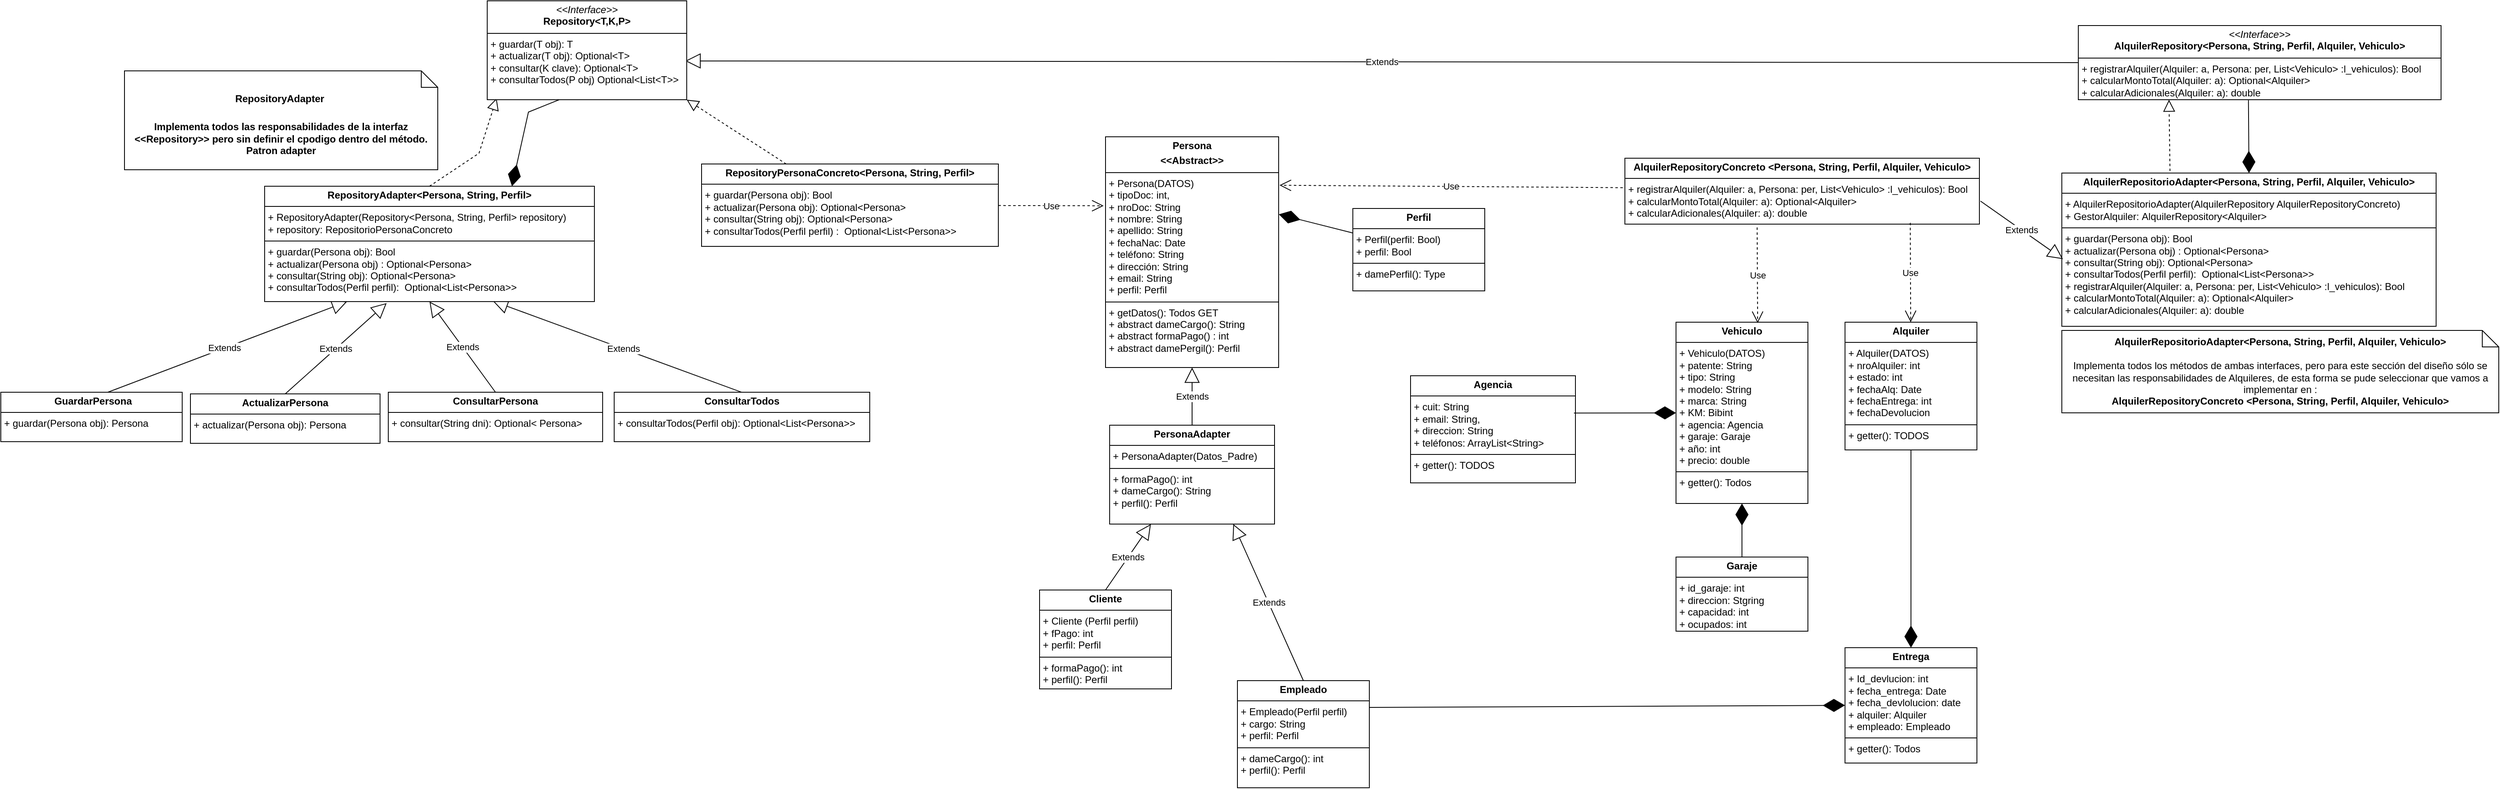 <mxfile version="26.2.2">
  <diagram name="Página-1" id="_UNO_J4xBtmk6uw7NelN">
    <mxGraphModel dx="1871" dy="626" grid="1" gridSize="10" guides="1" tooltips="1" connect="1" arrows="1" fold="1" page="1" pageScale="1" pageWidth="827" pageHeight="1169" math="0" shadow="0">
      <root>
        <mxCell id="0" />
        <mxCell id="1" parent="0" />
        <mxCell id="or5rhtH8zwJeq0Akl9gE-2" value="Extends" style="endArrow=block;endSize=16;endFill=0;html=1;rounded=0;entryX=0.993;entryY=0.608;entryDx=0;entryDy=0;exitX=0;exitY=0.5;exitDx=0;exitDy=0;entryPerimeter=0;" parent="1" source="28au65Giw0Z7GbSObtOx-66" target="28au65Giw0Z7GbSObtOx-37" edge="1">
          <mxGeometry width="160" relative="1" as="geometry">
            <mxPoint x="2410" y="150" as="sourcePoint" />
            <mxPoint x="565" y="150" as="targetPoint" />
          </mxGeometry>
        </mxCell>
        <mxCell id="or5rhtH8zwJeq0Akl9gE-12" value="" style="endArrow=block;dashed=1;endFill=0;endSize=12;html=1;rounded=0;exitX=0.5;exitY=0;exitDx=0;exitDy=0;entryX=0.047;entryY=0.985;entryDx=0;entryDy=0;entryPerimeter=0;" parent="1" source="28au65Giw0Z7GbSObtOx-42" target="28au65Giw0Z7GbSObtOx-37" edge="1">
          <mxGeometry width="160" relative="1" as="geometry">
            <mxPoint x="416.673" y="289" as="sourcePoint" />
            <mxPoint x="430.0" y="210" as="targetPoint" />
            <Array as="points">
              <mxPoint x="500" y="270" />
            </Array>
          </mxGeometry>
        </mxCell>
        <mxCell id="or5rhtH8zwJeq0Akl9gE-22" value="Extends" style="endArrow=block;endSize=16;endFill=0;html=1;rounded=0;exitX=0.554;exitY=0.05;exitDx=0;exitDy=0;entryX=0.25;entryY=1;entryDx=0;entryDy=0;exitPerimeter=0;" parent="1" source="28au65Giw0Z7GbSObtOx-51" target="28au65Giw0Z7GbSObtOx-42" edge="1">
          <mxGeometry width="160" relative="1" as="geometry">
            <mxPoint x="100.0" y="700" as="sourcePoint" />
            <mxPoint x="355.56" y="563.392" as="targetPoint" />
          </mxGeometry>
        </mxCell>
        <mxCell id="or5rhtH8zwJeq0Akl9gE-27" value="Extends" style="endArrow=block;endSize=16;endFill=0;html=1;rounded=0;entryX=0.37;entryY=1.013;entryDx=0;entryDy=0;entryPerimeter=0;exitX=0.5;exitY=0;exitDx=0;exitDy=0;" parent="1" source="28au65Giw0Z7GbSObtOx-52" target="28au65Giw0Z7GbSObtOx-42" edge="1">
          <mxGeometry width="160" relative="1" as="geometry">
            <mxPoint x="332.475" y="690" as="sourcePoint" />
            <mxPoint x="391.56" y="561.808" as="targetPoint" />
          </mxGeometry>
        </mxCell>
        <mxCell id="or5rhtH8zwJeq0Akl9gE-29" value="Extends" style="endArrow=block;endSize=16;endFill=0;html=1;rounded=0;entryX=0.5;entryY=1;entryDx=0;entryDy=0;exitX=0.5;exitY=0;exitDx=0;exitDy=0;" parent="1" source="28au65Giw0Z7GbSObtOx-53" target="28au65Giw0Z7GbSObtOx-42" edge="1">
          <mxGeometry width="160" relative="1" as="geometry">
            <mxPoint x="552.0" y="690" as="sourcePoint" />
            <mxPoint x="405.96" y="559.408" as="targetPoint" />
          </mxGeometry>
        </mxCell>
        <mxCell id="or5rhtH8zwJeq0Akl9gE-32" value="Extends" style="endArrow=block;endSize=16;endFill=0;html=1;rounded=0;entryX=0.692;entryY=0.995;entryDx=0;entryDy=0;exitX=0.543;exitY=0.084;exitDx=0;exitDy=0;entryPerimeter=0;exitPerimeter=0;" parent="1" source="28au65Giw0Z7GbSObtOx-54" target="28au65Giw0Z7GbSObtOx-42" edge="1">
          <mxGeometry width="160" relative="1" as="geometry">
            <mxPoint x="885" y="700" as="sourcePoint" />
            <mxPoint x="483" y="563.392" as="targetPoint" />
          </mxGeometry>
        </mxCell>
        <mxCell id="or5rhtH8zwJeq0Akl9gE-62" value="Extends" style="endArrow=block;endSize=16;endFill=0;html=1;rounded=0;exitX=0.5;exitY=0;exitDx=0;exitDy=0;entryX=0.5;entryY=1;entryDx=0;entryDy=0;" parent="1" source="28au65Giw0Z7GbSObtOx-63" target="28au65Giw0Z7GbSObtOx-57" edge="1">
          <mxGeometry width="160" relative="1" as="geometry">
            <mxPoint x="1375" y="900" as="sourcePoint" />
            <mxPoint x="1375" y="777" as="targetPoint" />
          </mxGeometry>
        </mxCell>
        <mxCell id="or5rhtH8zwJeq0Akl9gE-63" value="&lt;p style=&quot;margin:0px;margin-top:4px;text-align:center;&quot;&gt;&lt;b&gt;Cliente&lt;/b&gt;&lt;/p&gt;&lt;hr size=&quot;1&quot; style=&quot;border-style:solid;&quot;&gt;&lt;p style=&quot;margin:0px;margin-left:4px;&quot;&gt;+ Cliente (Perfil perfil)&lt;/p&gt;&lt;p style=&quot;margin:0px;margin-left:4px;&quot;&gt;+&amp;nbsp;&lt;span style=&quot;background-color: transparent; color: light-dark(rgb(0, 0, 0), rgb(255, 255, 255));&quot;&gt;fPago: int&lt;/span&gt;&lt;/p&gt;&lt;p style=&quot;margin:0px;margin-left:4px;&quot;&gt;+ perfil: Perfil&lt;/p&gt;&lt;hr size=&quot;1&quot; style=&quot;border-style:solid;&quot;&gt;&lt;p style=&quot;margin:0px;margin-left:4px;&quot;&gt;+ formaPago(): int&lt;/p&gt;&lt;p style=&quot;margin:0px;margin-left:4px;&quot;&gt;&lt;span style=&quot;text-wrap-mode: nowrap;&quot;&gt;+ perfil(): Perfil&lt;/span&gt;&lt;/p&gt;" style="verticalAlign=top;align=left;overflow=fill;html=1;whiteSpace=wrap;" parent="1" vertex="1">
          <mxGeometry x="1180" y="800" width="160" height="120" as="geometry" />
        </mxCell>
        <mxCell id="or5rhtH8zwJeq0Akl9gE-64" value="Extends" style="endArrow=block;endSize=16;endFill=0;html=1;rounded=0;entryX=0.25;entryY=1;entryDx=0;entryDy=0;exitX=0.5;exitY=0;exitDx=0;exitDy=0;" parent="1" source="or5rhtH8zwJeq0Akl9gE-63" target="28au65Giw0Z7GbSObtOx-63" edge="1">
          <mxGeometry width="160" relative="1" as="geometry">
            <mxPoint x="1560" y="1060" as="sourcePoint" />
            <mxPoint x="1422.5" y="1080" as="targetPoint" />
          </mxGeometry>
        </mxCell>
        <mxCell id="or5rhtH8zwJeq0Akl9gE-65" value="&lt;p style=&quot;margin:0px;margin-top:4px;text-align:center;&quot;&gt;&lt;b&gt;Empleado&lt;/b&gt;&lt;/p&gt;&lt;hr size=&quot;1&quot; style=&quot;border-style:solid;&quot;&gt;&lt;p style=&quot;margin:0px;margin-left:4px;&quot;&gt;+ Empleado(Perfil perfil)&lt;/p&gt;&lt;p style=&quot;margin:0px;margin-left:4px;&quot;&gt;+ cargo: String&lt;/p&gt;&lt;p style=&quot;margin:0px;margin-left:4px;&quot;&gt;+ perfil: Perfil&lt;/p&gt;&lt;hr size=&quot;1&quot; style=&quot;border-style:solid;&quot;&gt;&lt;p style=&quot;margin:0px;margin-left:4px;&quot;&gt;+&amp;nbsp;&lt;span style=&quot;text-wrap-mode: nowrap;&quot;&gt;dameCargo&lt;/span&gt;(): int&lt;/p&gt;&lt;p style=&quot;margin:0px;margin-left:4px;&quot;&gt;&lt;span style=&quot;text-wrap-mode: nowrap;&quot;&gt;+ perfil(): Perfil&lt;/span&gt;&lt;/p&gt;" style="verticalAlign=top;align=left;overflow=fill;html=1;whiteSpace=wrap;" parent="1" vertex="1">
          <mxGeometry x="1420" y="910" width="160" height="130" as="geometry" />
        </mxCell>
        <mxCell id="or5rhtH8zwJeq0Akl9gE-66" value="Extends" style="endArrow=block;endSize=16;endFill=0;html=1;rounded=0;entryX=0.75;entryY=1;entryDx=0;entryDy=0;exitX=0.5;exitY=0;exitDx=0;exitDy=0;" parent="1" source="or5rhtH8zwJeq0Akl9gE-65" target="28au65Giw0Z7GbSObtOx-63" edge="1">
          <mxGeometry width="160" relative="1" as="geometry">
            <mxPoint x="1150" y="591" as="sourcePoint" />
            <mxPoint x="1341.066" y="1080" as="targetPoint" />
          </mxGeometry>
        </mxCell>
        <mxCell id="SV2IV4pwm3wSnCayUSO8-8" value="" style="endArrow=diamondThin;endFill=1;endSize=24;html=1;rounded=0;entryX=1.001;entryY=0.336;entryDx=0;entryDy=0;entryPerimeter=0;" parent="1" source="28au65Giw0Z7GbSObtOx-58" target="28au65Giw0Z7GbSObtOx-57" edge="1">
          <mxGeometry width="160" relative="1" as="geometry">
            <mxPoint x="1680" y="342" as="sourcePoint" />
            <mxPoint x="1490" y="342" as="targetPoint" />
          </mxGeometry>
        </mxCell>
        <mxCell id="SV2IV4pwm3wSnCayUSO8-15" value="" style="endArrow=diamondThin;endFill=1;endSize=24;html=1;rounded=0;entryX=0.999;entryY=0.162;entryDx=0;entryDy=0;entryPerimeter=0;exitX=0.388;exitY=0.978;exitDx=0;exitDy=0;exitPerimeter=0;" parent="1" source="28au65Giw0Z7GbSObtOx-37" edge="1">
          <mxGeometry width="160" relative="1" as="geometry">
            <mxPoint x="600" y="210" as="sourcePoint" />
            <mxPoint x="540.0" y="310.0" as="targetPoint" />
            <Array as="points">
              <mxPoint x="560" y="220" />
            </Array>
          </mxGeometry>
        </mxCell>
        <mxCell id="SV2IV4pwm3wSnCayUSO8-50" value="Use" style="endArrow=open;endSize=12;dashed=1;html=1;rounded=0;entryX=-0.011;entryY=0.299;entryDx=0;entryDy=0;entryPerimeter=0;" parent="1" source="28au65Giw0Z7GbSObtOx-55" target="28au65Giw0Z7GbSObtOx-57" edge="1">
          <mxGeometry width="160" relative="1" as="geometry">
            <mxPoint x="1110" y="334" as="sourcePoint" />
            <mxPoint x="1260" y="333.004" as="targetPoint" />
          </mxGeometry>
        </mxCell>
        <mxCell id="28au65Giw0Z7GbSObtOx-37" value="&lt;p style=&quot;margin:0px;margin-top:4px;text-align:center;&quot;&gt;&lt;i&gt;&amp;lt;&amp;lt;Interface&amp;gt;&amp;gt;&lt;/i&gt;&lt;br&gt;&lt;b&gt;Repository&amp;lt;T,K,P&amp;gt;&lt;/b&gt;&lt;/p&gt;&lt;hr size=&quot;1&quot; style=&quot;border-style:solid;&quot;&gt;&lt;p style=&quot;margin:0px;margin-left:4px;&quot;&gt;&lt;span style=&quot;background-color: transparent; color: light-dark(rgb(0, 0, 0), rgb(255, 255, 255));&quot;&gt;+ guardar(T obj): T&lt;/span&gt;&lt;/p&gt;&lt;p style=&quot;margin:0px;margin-left:4px;&quot;&gt;+ actualizar(T obj): Optional&amp;lt;T&amp;gt;&lt;/p&gt;&lt;p style=&quot;margin:0px;margin-left:4px;&quot;&gt;+ consultar(K clave): Optional&amp;lt;T&amp;gt;&lt;/p&gt;&lt;p style=&quot;margin:0px;margin-left:4px;&quot;&gt;+ consultarTodos(P obj) Optional&amp;lt;List&amp;lt;T&amp;gt;&amp;gt;&lt;/p&gt;" style="verticalAlign=top;align=left;overflow=fill;html=1;whiteSpace=wrap;" parent="1" vertex="1">
          <mxGeometry x="510" y="85" width="242" height="120" as="geometry" />
        </mxCell>
        <mxCell id="28au65Giw0Z7GbSObtOx-42" value="&lt;p style=&quot;margin:0px;margin-top:4px;text-align:center;&quot;&gt;&lt;b&gt;RepositoryAdapter&amp;lt;Persona, String, Perfil&amp;gt;&lt;/b&gt;&lt;/p&gt;&lt;hr size=&quot;1&quot; style=&quot;border-style:solid;&quot;&gt;&lt;p style=&quot;margin:0px;margin-left:4px;&quot;&gt;+ RepositoryAdapter(&lt;span style=&quot;text-align: center;&quot;&gt;Repository&amp;lt;Persona, String, Perfil&amp;gt; repository&lt;/span&gt;)&lt;/p&gt;&lt;p style=&quot;margin:0px;margin-left:4px;&quot;&gt;+ repository:&amp;nbsp;&lt;span style=&quot;background-color: transparent; color: light-dark(rgb(0, 0, 0), rgb(255, 255, 255));&quot;&gt;RepositorioPersonaConcreto&amp;nbsp;&lt;/span&gt;&lt;/p&gt;&lt;hr size=&quot;1&quot; style=&quot;border-style:solid;&quot;&gt;&lt;p style=&quot;margin:0px;margin-left:4px;&quot;&gt;+ guardar(Persona obj): Bool&lt;/p&gt;&lt;p style=&quot;margin:0px;margin-left:4px;&quot;&gt;+ actualizar(Persona obj) : Optional&amp;lt;Persona&amp;gt;&lt;span style=&quot;background-color: transparent; color: light-dark(rgb(0, 0, 0), rgb(255, 255, 255));&quot;&gt;&amp;nbsp;&lt;/span&gt;&lt;/p&gt;&lt;p style=&quot;margin:0px;margin-left:4px;&quot;&gt;+ consultar(String obj): Optional&amp;lt;Persona&amp;gt;&lt;/p&gt;&lt;p style=&quot;margin:0px;margin-left:4px;&quot;&gt;+ consultarTodos(Perfil perfil):&amp;nbsp; Optional&amp;lt;List&amp;lt;Persona&amp;gt;&amp;gt;&lt;/p&gt;&lt;div&gt;&lt;br&gt;&lt;/div&gt;&lt;div&gt;&lt;br&gt;&lt;/div&gt;" style="verticalAlign=top;align=left;overflow=fill;html=1;whiteSpace=wrap;" parent="1" vertex="1">
          <mxGeometry x="240" y="310" width="400" height="140" as="geometry" />
        </mxCell>
        <mxCell id="28au65Giw0Z7GbSObtOx-51" value="&lt;p style=&quot;margin:0px;margin-top:4px;text-align:center;&quot;&gt;&lt;/p&gt;&lt;p style=&quot;text-align: center; margin: 0px 0px 0px 4px;&quot;&gt;&lt;b&gt;GuardarPersona&lt;/b&gt;&lt;/p&gt;&lt;hr size=&quot;1&quot; style=&quot;border-style:solid;&quot;&gt;&lt;p style=&quot;margin:0px;margin-left:4px;&quot;&gt;+ guardar(Persona obj): Persona&lt;/p&gt;" style="verticalAlign=top;align=left;overflow=fill;html=1;whiteSpace=wrap;" parent="1" vertex="1">
          <mxGeometry x="-80" y="560" width="220" height="60" as="geometry" />
        </mxCell>
        <mxCell id="28au65Giw0Z7GbSObtOx-52" value="&lt;p style=&quot;margin:0px;margin-top:4px;text-align:center;&quot;&gt;&lt;b&gt;ActualizarPersona&lt;/b&gt;&lt;/p&gt;&lt;hr size=&quot;1&quot; style=&quot;border-style:solid;&quot;&gt;&lt;p style=&quot;margin:0px;margin-left:4px;&quot;&gt;+ actualizar(Persona obj): Persona&lt;/p&gt;" style="verticalAlign=top;align=left;overflow=fill;html=1;whiteSpace=wrap;" parent="1" vertex="1">
          <mxGeometry x="150" y="562" width="230" height="60" as="geometry" />
        </mxCell>
        <mxCell id="28au65Giw0Z7GbSObtOx-53" value="&lt;p style=&quot;margin:0px;margin-top:4px;text-align:center;&quot;&gt;&lt;b&gt;ConsultarPersona&lt;/b&gt;&lt;/p&gt;&lt;hr size=&quot;1&quot; style=&quot;border-style:solid;&quot;&gt;&lt;p style=&quot;margin:0px;margin-left:4px;&quot;&gt;+ consultar(String dni): Optional&amp;lt; Persona&amp;gt;&lt;/p&gt;" style="verticalAlign=top;align=left;overflow=fill;html=1;whiteSpace=wrap;" parent="1" vertex="1">
          <mxGeometry x="390" y="560" width="260" height="60" as="geometry" />
        </mxCell>
        <mxCell id="28au65Giw0Z7GbSObtOx-54" value="&lt;p style=&quot;margin:0px;margin-top:4px;text-align:center;&quot;&gt;&lt;b&gt;ConsultarTodos&lt;/b&gt;&lt;/p&gt;&lt;hr size=&quot;1&quot; style=&quot;border-style:solid;&quot;&gt;&lt;p style=&quot;margin:0px;margin-left:4px;&quot;&gt;+ consultarTodos(Perfil obj): Optional&amp;lt;List&amp;lt;Persona&amp;gt;&amp;gt;&lt;/p&gt;" style="verticalAlign=top;align=left;overflow=fill;html=1;whiteSpace=wrap;" parent="1" vertex="1">
          <mxGeometry x="664" y="560" width="310" height="60" as="geometry" />
        </mxCell>
        <mxCell id="28au65Giw0Z7GbSObtOx-55" value="&lt;p style=&quot;margin:0px;margin-top:4px;text-align:center;&quot;&gt;&lt;b&gt;RepositoryPersonaConcreto&amp;lt;Persona, String, Perfil&amp;gt;&lt;/b&gt;&lt;/p&gt;&lt;hr size=&quot;1&quot; style=&quot;border-style:solid;&quot;&gt;&lt;p style=&quot;margin:0px;margin-left:4px;&quot;&gt;+ guardar(Persona obj): Bool&lt;/p&gt;&lt;p style=&quot;margin:0px;margin-left:4px;&quot;&gt;+ actualizar(Persona obj): Optional&amp;lt;Persona&amp;gt;&lt;/p&gt;&lt;p style=&quot;margin:0px;margin-left:4px;&quot;&gt;+ consultar(String obj): Optional&amp;lt;Persona&amp;gt;&lt;/p&gt;&lt;p style=&quot;margin:0px;margin-left:4px;&quot;&gt;+ consultarTodos(Perfil perfil) :&amp;nbsp; Optional&amp;lt;List&amp;lt;Persona&amp;gt;&amp;gt;&lt;/p&gt;" style="verticalAlign=top;align=left;overflow=fill;html=1;whiteSpace=wrap;" parent="1" vertex="1">
          <mxGeometry x="770" y="283" width="360" height="100" as="geometry" />
        </mxCell>
        <mxCell id="28au65Giw0Z7GbSObtOx-56" value="" style="endArrow=block;dashed=1;endFill=0;endSize=12;html=1;rounded=0;entryX=1;entryY=1;entryDx=0;entryDy=0;" parent="1" source="28au65Giw0Z7GbSObtOx-55" target="28au65Giw0Z7GbSObtOx-37" edge="1">
          <mxGeometry width="160" relative="1" as="geometry">
            <mxPoint x="770" y="400" as="sourcePoint" />
            <mxPoint x="930" y="400" as="targetPoint" />
          </mxGeometry>
        </mxCell>
        <mxCell id="28au65Giw0Z7GbSObtOx-57" value="&lt;p style=&quot;margin:0px;margin-top:4px;text-align:center;&quot;&gt;&lt;b&gt;Persona&lt;/b&gt;&lt;/p&gt;&lt;p style=&quot;margin:0px;margin-top:4px;text-align:center;&quot;&gt;&lt;b&gt;&amp;lt;&amp;lt;Abstract&amp;gt;&amp;gt;&lt;/b&gt;&lt;/p&gt;&lt;hr size=&quot;1&quot; style=&quot;border-style:solid;&quot;&gt;&lt;p style=&quot;margin:0px;margin-left:4px;&quot;&gt;+ Persona(DATOS)&lt;/p&gt;&lt;p style=&quot;margin:0px;margin-left:4px;&quot;&gt;+ tipoDoc: int,&lt;/p&gt;&lt;p style=&quot;margin:0px;margin-left:4px;&quot;&gt;+ nroDoc: String&lt;/p&gt;&lt;p style=&quot;margin:0px;margin-left:4px;&quot;&gt;+ nombre: String&lt;/p&gt;&lt;p style=&quot;margin:0px;margin-left:4px;&quot;&gt;+ apellido: String&lt;/p&gt;&lt;p style=&quot;margin:0px;margin-left:4px;&quot;&gt;+ fechaNac: Date&lt;/p&gt;&lt;p style=&quot;margin:0px;margin-left:4px;&quot;&gt;+ teléfono: String&lt;/p&gt;&lt;p style=&quot;margin:0px;margin-left:4px;&quot;&gt;+ dirección: String&lt;/p&gt;&lt;p style=&quot;margin:0px;margin-left:4px;&quot;&gt;+ email: String&lt;/p&gt;&lt;p style=&quot;margin:0px;margin-left:4px;&quot;&gt;+ perfil: Perfil&lt;/p&gt;&lt;hr size=&quot;1&quot; style=&quot;border-style:solid;&quot;&gt;&lt;p style=&quot;margin:0px;margin-left:4px;&quot;&gt;+ getDatos(): Todos GET&lt;/p&gt;&lt;p style=&quot;margin:0px;margin-left:4px;&quot;&gt;+ abstract dameCargo(): String&lt;/p&gt;&lt;p style=&quot;margin:0px;margin-left:4px;&quot;&gt;+ abstract formaPago() : int&lt;/p&gt;&lt;p style=&quot;margin:0px;margin-left:4px;&quot;&gt;+ abstract damePergil(): Perfil&lt;/p&gt;" style="verticalAlign=top;align=left;overflow=fill;html=1;whiteSpace=wrap;" parent="1" vertex="1">
          <mxGeometry x="1260" y="250" width="210" height="280" as="geometry" />
        </mxCell>
        <mxCell id="28au65Giw0Z7GbSObtOx-58" value="&lt;p style=&quot;margin:0px;margin-top:4px;text-align:center;&quot;&gt;&lt;b&gt;Perfil&lt;/b&gt;&lt;/p&gt;&lt;hr size=&quot;1&quot; style=&quot;border-style:solid;&quot;&gt;&lt;p style=&quot;margin:0px;margin-left:4px;&quot;&gt;+ Perfil(perfil: Bool)&lt;/p&gt;&lt;p style=&quot;margin:0px;margin-left:4px;&quot;&gt;+ perfil: Bool&lt;/p&gt;&lt;hr size=&quot;1&quot; style=&quot;border-style:solid;&quot;&gt;&lt;p style=&quot;margin:0px;margin-left:4px;&quot;&gt;+ damePerfil(): Type&lt;/p&gt;" style="verticalAlign=top;align=left;overflow=fill;html=1;whiteSpace=wrap;" parent="1" vertex="1">
          <mxGeometry x="1560" y="337" width="160" height="100" as="geometry" />
        </mxCell>
        <mxCell id="28au65Giw0Z7GbSObtOx-63" value="&lt;p style=&quot;margin:0px;margin-top:4px;text-align:center;&quot;&gt;&lt;b&gt;PersonaAdapter&lt;/b&gt;&lt;/p&gt;&lt;hr size=&quot;1&quot; style=&quot;border-style:solid;&quot;&gt;&lt;p style=&quot;margin:0px;margin-left:4px;&quot;&gt;+ PersonaAdapter(Datos_Padre)&lt;/p&gt;&lt;hr size=&quot;1&quot; style=&quot;border-style:solid;&quot;&gt;&lt;p style=&quot;margin: 0px 0px 0px 4px;&quot;&gt;&lt;span style=&quot;text-wrap-mode: nowrap; background-color: transparent; color: light-dark(rgb(0, 0, 0), rgb(255, 255, 255));&quot;&gt;+ formaPago(): int&lt;/span&gt;&lt;/p&gt;&lt;p style=&quot;margin: 0px 0px 0px 4px;&quot;&gt;&lt;span style=&quot;background-color: transparent; color: light-dark(rgb(0, 0, 0), rgb(255, 255, 255)); text-wrap-mode: nowrap;&quot;&gt;+ dameCargo(): String&lt;/span&gt;&lt;/p&gt;&lt;p style=&quot;margin: 0px 0px 0px 4px;&quot;&gt;&lt;span style=&quot;background-color: transparent; color: light-dark(rgb(0, 0, 0), rgb(255, 255, 255)); text-wrap-mode: nowrap;&quot;&gt;+&amp;nbsp;&lt;/span&gt;&lt;span style=&quot;background-color: transparent; color: light-dark(rgb(0, 0, 0), rgb(255, 255, 255)); text-wrap-mode: nowrap;&quot;&gt;perfil(): Perfil&lt;/span&gt;&lt;/p&gt;" style="verticalAlign=top;align=left;overflow=fill;html=1;whiteSpace=wrap;" parent="1" vertex="1">
          <mxGeometry x="1265" y="600" width="200" height="120" as="geometry" />
        </mxCell>
        <mxCell id="28au65Giw0Z7GbSObtOx-66" value="&lt;p style=&quot;margin:0px;margin-top:4px;text-align:center;&quot;&gt;&lt;i&gt;&amp;lt;&amp;lt;Interface&amp;gt;&amp;gt;&lt;/i&gt;&lt;br&gt;&lt;b&gt;AlquilerRepository&amp;lt;Persona, String, Perfil, Alquiler, Vehiculo&amp;gt;&lt;/b&gt;&lt;/p&gt;&lt;hr size=&quot;1&quot; style=&quot;border-style:solid;&quot;&gt;&lt;p style=&quot;margin:0px;margin-left:4px;&quot;&gt;&lt;span style=&quot;background-color: transparent; color: light-dark(rgb(0, 0, 0), rgb(255, 255, 255));&quot;&gt;+ registrarAlquiler(Alquiler: a, Persona: per, List&amp;lt;Vehiculo&amp;gt; :l_vehiculos): Bool&lt;/span&gt;&lt;/p&gt;&lt;p style=&quot;margin:0px;margin-left:4px;&quot;&gt;&lt;span style=&quot;background-color: transparent; color: light-dark(rgb(0, 0, 0), rgb(255, 255, 255));&quot;&gt;+ calcularMontoTotal(Alquiler: a): Optional&amp;lt;Alquiler&amp;gt;&lt;/span&gt;&lt;/p&gt;&lt;p style=&quot;margin:0px;margin-left:4px;&quot;&gt;+ calcularAdicionales(Alquiler: a): double&lt;/p&gt;" style="verticalAlign=top;align=left;overflow=fill;html=1;whiteSpace=wrap;" parent="1" vertex="1">
          <mxGeometry x="2440" y="115" width="440" height="90" as="geometry" />
        </mxCell>
        <mxCell id="XZ3fWPShoLplsRuNpCsQ-1" value="&lt;p style=&quot;margin:0px;margin-top:4px;text-align:center;&quot;&gt;&lt;b&gt;AlquilerRepositorioAdapter&lt;/b&gt;&lt;b style=&quot;background-color: transparent; color: light-dark(rgb(0, 0, 0), rgb(255, 255, 255));&quot;&gt;&amp;lt;Persona, String, Perfil, Alquiler, Vehiculo&amp;gt;&lt;/b&gt;&lt;/p&gt;&lt;hr size=&quot;1&quot; style=&quot;border-style:solid;&quot;&gt;&lt;p style=&quot;margin:0px;margin-left:4px;&quot;&gt;&lt;span style=&quot;text-align: center;&quot;&gt;+ AlquilerRepositorioAdapter(&lt;/span&gt;&lt;span style=&quot;text-align: center; background-color: transparent; color: light-dark(rgb(0, 0, 0), rgb(255, 255, 255));&quot;&gt;AlquilerRepository AlquilerRepositoryConcreto&lt;/span&gt;&lt;span style=&quot;background-color: transparent; color: light-dark(rgb(0, 0, 0), rgb(255, 255, 255)); text-align: center;&quot;&gt;)&lt;/span&gt;&lt;/p&gt;&lt;p style=&quot;margin:0px;margin-left:4px;&quot;&gt;+&amp;nbsp;&lt;span style=&quot;background-color: transparent; color: light-dark(rgb(0, 0, 0), rgb(255, 255, 255));&quot;&gt;GestorAlquiler:&amp;nbsp;&lt;/span&gt;&lt;span style=&quot;background-color: transparent; color: light-dark(rgb(0, 0, 0), rgb(255, 255, 255)); text-align: center;&quot;&gt;AlquilerRepository&amp;lt;Alquiler&amp;gt;&lt;/span&gt;&lt;/p&gt;&lt;hr size=&quot;1&quot; style=&quot;border-style:solid;&quot;&gt;&lt;p style=&quot;margin: 0px 0px 0px 4px;&quot;&gt;+ guardar(Persona obj): Bool&lt;/p&gt;&lt;p style=&quot;margin: 0px 0px 0px 4px;&quot;&gt;+ actualizar(Persona obj) : Optional&amp;lt;Persona&amp;gt;&lt;span style=&quot;background-color: transparent; color: light-dark(rgb(0, 0, 0), rgb(255, 255, 255));&quot;&gt;&amp;nbsp;&lt;/span&gt;&lt;/p&gt;&lt;p style=&quot;margin: 0px 0px 0px 4px;&quot;&gt;+ consultar(String obj): Optional&amp;lt;Persona&amp;gt;&lt;/p&gt;&lt;p style=&quot;margin: 0px 0px 0px 4px;&quot;&gt;+ consultarTodos(Perfil perfil):&amp;nbsp; Optional&amp;lt;List&amp;lt;Persona&amp;gt;&amp;gt;&lt;/p&gt;&lt;p style=&quot;margin: 0px 0px 0px 4px;&quot;&gt;&lt;span style=&quot;background-color: transparent; color: light-dark(rgb(0, 0, 0), rgb(255, 255, 255));&quot;&gt;+ registrarAlquiler(Alquiler: a, Persona: per, List&amp;lt;Vehiculo&amp;gt; :l_vehiculos): Bool&lt;/span&gt;&lt;/p&gt;&lt;p style=&quot;margin: 0px 0px 0px 4px;&quot;&gt;&lt;span style=&quot;background-color: transparent; color: light-dark(rgb(0, 0, 0), rgb(255, 255, 255));&quot;&gt;+ calcularMontoTotal(Alquiler: a): Optional&amp;lt;Alquiler&amp;gt;&lt;/span&gt;&lt;/p&gt;&lt;p style=&quot;margin: 0px 0px 0px 4px;&quot;&gt;+ calcularAdicionales(Alquiler: a): double&lt;/p&gt;" style="verticalAlign=top;align=left;overflow=fill;html=1;whiteSpace=wrap;" parent="1" vertex="1">
          <mxGeometry x="2420" y="294" width="454" height="186" as="geometry" />
        </mxCell>
        <mxCell id="XZ3fWPShoLplsRuNpCsQ-2" value="" style="endArrow=block;dashed=1;endFill=0;endSize=12;html=1;rounded=0;entryX=0.25;entryY=1;entryDx=0;entryDy=0;exitX=0.289;exitY=-0.013;exitDx=0;exitDy=0;exitPerimeter=0;" parent="1" source="XZ3fWPShoLplsRuNpCsQ-1" target="28au65Giw0Z7GbSObtOx-66" edge="1">
          <mxGeometry width="160" relative="1" as="geometry">
            <mxPoint x="2310" y="330" as="sourcePoint" />
            <mxPoint x="2470" y="330" as="targetPoint" />
          </mxGeometry>
        </mxCell>
        <mxCell id="XZ3fWPShoLplsRuNpCsQ-3" value="" style="endArrow=diamondThin;endFill=1;endSize=24;html=1;rounded=0;entryX=0.5;entryY=0;entryDx=0;entryDy=0;exitX=0.469;exitY=1.007;exitDx=0;exitDy=0;exitPerimeter=0;" parent="1" source="28au65Giw0Z7GbSObtOx-66" target="XZ3fWPShoLplsRuNpCsQ-1" edge="1">
          <mxGeometry width="160" relative="1" as="geometry">
            <mxPoint x="2340" y="350" as="sourcePoint" />
            <mxPoint x="2420" y="250" as="targetPoint" />
          </mxGeometry>
        </mxCell>
        <mxCell id="XZ3fWPShoLplsRuNpCsQ-4" value="&lt;p style=&quot;margin:0px;margin-top:4px;text-align:center;&quot;&gt;&lt;b&gt;AlquilerRepositoryConcreto&amp;nbsp;&lt;/b&gt;&lt;b style=&quot;background-color: transparent; color: light-dark(rgb(0, 0, 0), rgb(255, 255, 255));&quot;&gt;&amp;lt;Persona, String, Perfil, Alquiler, Vehiculo&amp;gt;&lt;/b&gt;&lt;/p&gt;&lt;hr size=&quot;1&quot; style=&quot;border-style:solid;&quot;&gt;&lt;p style=&quot;margin: 0px 0px 0px 4px;&quot;&gt;&lt;span style=&quot;background-color: transparent; color: light-dark(rgb(0, 0, 0), rgb(255, 255, 255));&quot;&gt;+ registrarAlquiler(Alquiler: a, Persona: per, List&amp;lt;Vehiculo&amp;gt; :l_vehiculos): Bool&lt;/span&gt;&lt;/p&gt;&lt;p style=&quot;margin: 0px 0px 0px 4px;&quot;&gt;&lt;span style=&quot;background-color: transparent; color: light-dark(rgb(0, 0, 0), rgb(255, 255, 255));&quot;&gt;+ calcularMontoTotal(Alquiler: a): Optional&amp;lt;Alquiler&amp;gt;&lt;/span&gt;&lt;/p&gt;&lt;p style=&quot;margin: 0px 0px 0px 4px;&quot;&gt;+ calcularAdicionales(Alquiler: a): double&lt;/p&gt;" style="verticalAlign=top;align=left;overflow=fill;html=1;whiteSpace=wrap;" parent="1" vertex="1">
          <mxGeometry x="1890" y="276" width="430" height="80" as="geometry" />
        </mxCell>
        <mxCell id="XZ3fWPShoLplsRuNpCsQ-6" value="Use" style="endArrow=open;endSize=12;dashed=1;html=1;rounded=0;entryX=1.005;entryY=0.21;entryDx=0;entryDy=0;entryPerimeter=0;exitX=-0.006;exitY=0.447;exitDx=0;exitDy=0;exitPerimeter=0;" parent="1" source="XZ3fWPShoLplsRuNpCsQ-4" target="28au65Giw0Z7GbSObtOx-57" edge="1">
          <mxGeometry width="160" relative="1" as="geometry">
            <mxPoint x="1820" y="280" as="sourcePoint" />
            <mxPoint x="1980" y="280" as="targetPoint" />
          </mxGeometry>
        </mxCell>
        <mxCell id="XZ3fWPShoLplsRuNpCsQ-7" value="&lt;p style=&quot;margin:0px;margin-top:4px;text-align:center;&quot;&gt;&lt;b&gt;Alquiler&lt;/b&gt;&lt;/p&gt;&lt;hr size=&quot;1&quot; style=&quot;border-style:solid;&quot;&gt;&lt;p style=&quot;margin:0px;margin-left:4px;&quot;&gt;+ Alquiler(DATOS)&lt;/p&gt;&lt;p style=&quot;margin:0px;margin-left:4px;&quot;&gt;+ nroAlquiler: int&lt;/p&gt;&lt;p style=&quot;margin:0px;margin-left:4px;&quot;&gt;+ estado: int&lt;/p&gt;&lt;p style=&quot;margin:0px;margin-left:4px;&quot;&gt;+ fechaAlq: Date&lt;/p&gt;&lt;p style=&quot;margin:0px;margin-left:4px;&quot;&gt;+ fechaEntrega: int&lt;/p&gt;&lt;p style=&quot;margin:0px;margin-left:4px;&quot;&gt;+ fechaDevolucion&lt;/p&gt;&lt;hr size=&quot;1&quot; style=&quot;border-style:solid;&quot;&gt;&lt;p style=&quot;margin:0px;margin-left:4px;&quot;&gt;+ getter(): TODOS&lt;/p&gt;" style="verticalAlign=top;align=left;overflow=fill;html=1;whiteSpace=wrap;" parent="1" vertex="1">
          <mxGeometry x="2157" y="475" width="160" height="155" as="geometry" />
        </mxCell>
        <mxCell id="XZ3fWPShoLplsRuNpCsQ-8" value="Extends" style="endArrow=block;endSize=16;endFill=0;html=1;rounded=0;entryX=0.003;entryY=0.561;entryDx=0;entryDy=0;entryPerimeter=0;exitX=1.003;exitY=0.65;exitDx=0;exitDy=0;exitPerimeter=0;" parent="1" source="XZ3fWPShoLplsRuNpCsQ-4" target="XZ3fWPShoLplsRuNpCsQ-1" edge="1">
          <mxGeometry width="160" relative="1" as="geometry">
            <mxPoint x="2320" y="490" as="sourcePoint" />
            <mxPoint x="2480" y="490" as="targetPoint" />
          </mxGeometry>
        </mxCell>
        <mxCell id="XZ3fWPShoLplsRuNpCsQ-9" value="Use" style="endArrow=open;endSize=12;dashed=1;html=1;rounded=0;exitX=0.805;exitY=0.98;exitDx=0;exitDy=0;exitPerimeter=0;" parent="1" source="XZ3fWPShoLplsRuNpCsQ-4" target="XZ3fWPShoLplsRuNpCsQ-7" edge="1">
          <mxGeometry width="160" relative="1" as="geometry">
            <mxPoint x="2330" y="490" as="sourcePoint" />
            <mxPoint x="2490" y="490" as="targetPoint" />
          </mxGeometry>
        </mxCell>
        <mxCell id="XZ3fWPShoLplsRuNpCsQ-11" value="&lt;h1 style=&quot;margin-top: 0px;&quot;&gt;&lt;b style=&quot;font-size: 12px;&quot;&gt;RepositoryAdapter&amp;nbsp;&lt;/b&gt;&lt;/h1&gt;&lt;div style=&quot;&quot;&gt;&lt;b style=&quot;&quot;&gt;Implementa todos las responsabilidades de la interfaz &amp;lt;&amp;lt;Repository&amp;gt;&amp;gt; pero sin definir el cpodigo dentro del método. Patron adapter&lt;/b&gt;&lt;/div&gt;" style="shape=note;size=20;whiteSpace=wrap;html=1;align=center;" parent="1" vertex="1">
          <mxGeometry x="70" y="170" width="380" height="120" as="geometry" />
        </mxCell>
        <mxCell id="XZ3fWPShoLplsRuNpCsQ-12" style="edgeStyle=orthogonalEdgeStyle;rounded=0;orthogonalLoop=1;jettySize=auto;html=1;exitX=0.5;exitY=1;exitDx=0;exitDy=0;exitPerimeter=0;" parent="1" source="XZ3fWPShoLplsRuNpCsQ-11" target="XZ3fWPShoLplsRuNpCsQ-11" edge="1">
          <mxGeometry relative="1" as="geometry" />
        </mxCell>
        <mxCell id="XZ3fWPShoLplsRuNpCsQ-13" value="&lt;p style=&quot;margin:0px;margin-top:4px;text-align:center;&quot;&gt;&lt;b&gt;Vehiculo&lt;/b&gt;&lt;/p&gt;&lt;hr size=&quot;1&quot; style=&quot;border-style:solid;&quot;&gt;&lt;p style=&quot;margin:0px;margin-left:4px;&quot;&gt;+ Vehiculo(DATOS)&lt;/p&gt;&lt;p style=&quot;margin:0px;margin-left:4px;&quot;&gt;+ patente: String&lt;/p&gt;&lt;p style=&quot;margin:0px;margin-left:4px;&quot;&gt;+ tipo: String&lt;/p&gt;&lt;p style=&quot;margin:0px;margin-left:4px;&quot;&gt;+ modelo: String&lt;/p&gt;&lt;p style=&quot;margin:0px;margin-left:4px;&quot;&gt;+ marca: String&lt;/p&gt;&lt;p style=&quot;margin:0px;margin-left:4px;&quot;&gt;+ KM: Bibint&lt;/p&gt;&lt;p style=&quot;margin:0px;margin-left:4px;&quot;&gt;+ agencia: Agencia&lt;/p&gt;&lt;p style=&quot;margin:0px;margin-left:4px;&quot;&gt;+ garaje: Garaje&lt;/p&gt;&lt;p style=&quot;margin:0px;margin-left:4px;&quot;&gt;+ año: int&lt;/p&gt;&lt;p style=&quot;margin:0px;margin-left:4px;&quot;&gt;+ precio: double&lt;/p&gt;&lt;hr size=&quot;1&quot; style=&quot;border-style:solid;&quot;&gt;&lt;p style=&quot;margin:0px;margin-left:4px;&quot;&gt;+ getter(): Todos&lt;/p&gt;" style="verticalAlign=top;align=left;overflow=fill;html=1;whiteSpace=wrap;" parent="1" vertex="1">
          <mxGeometry x="1952" y="475" width="160" height="220" as="geometry" />
        </mxCell>
        <mxCell id="XZ3fWPShoLplsRuNpCsQ-14" value="Use" style="endArrow=open;endSize=12;dashed=1;html=1;rounded=0;entryX=0.619;entryY=0.005;entryDx=0;entryDy=0;entryPerimeter=0;exitX=0.373;exitY=1.05;exitDx=0;exitDy=0;exitPerimeter=0;" parent="1" source="XZ3fWPShoLplsRuNpCsQ-4" target="XZ3fWPShoLplsRuNpCsQ-13" edge="1">
          <mxGeometry width="160" relative="1" as="geometry">
            <mxPoint x="1940" y="600" as="sourcePoint" />
            <mxPoint x="2100" y="600" as="targetPoint" />
          </mxGeometry>
        </mxCell>
        <mxCell id="XZ3fWPShoLplsRuNpCsQ-18" value="&lt;b&gt;AlquilerRepositorioAdapter&lt;/b&gt;&lt;b style=&quot;color: light-dark(rgb(0, 0, 0), rgb(255, 255, 255)); background-color: transparent;&quot;&gt;&amp;lt;Persona, String, Perfil, Alquiler, Vehiculo&amp;gt;&lt;/b&gt;&lt;div&gt;&lt;b style=&quot;color: light-dark(rgb(0, 0, 0), rgb(255, 255, 255)); background-color: transparent;&quot;&gt;&lt;br&gt;&lt;/b&gt;&lt;/div&gt;&lt;div&gt;&lt;span style=&quot;color: light-dark(rgb(0, 0, 0), rgb(255, 255, 255)); background-color: transparent;&quot;&gt;Implementa todos los métodos de ambas interfaces, pero para este sección del diseño sólo se necesitan las responsabilidades de Alquileres, de esta forma se pude seleccionar que vamos a implementar en :&lt;/span&gt;&lt;/div&gt;&lt;div&gt;&lt;b&gt;AlquilerRepositoryConcreto&amp;nbsp;&lt;/b&gt;&lt;b style=&quot;color: light-dark(rgb(0, 0, 0), rgb(255, 255, 255)); background-color: transparent;&quot;&gt;&amp;lt;Persona, String, Perfil, Alquiler, Vehiculo&amp;gt;&lt;/b&gt;&lt;span style=&quot;color: light-dark(rgb(0, 0, 0), rgb(255, 255, 255)); background-color: transparent;&quot;&gt;&lt;/span&gt;&lt;/div&gt;" style="shape=note;size=20;whiteSpace=wrap;html=1;" parent="1" vertex="1">
          <mxGeometry x="2420" y="485" width="530" height="100" as="geometry" />
        </mxCell>
        <mxCell id="fWMRYJLEt82xG_EBBMbc-1" value="&lt;p style=&quot;margin:0px;margin-top:4px;text-align:center;&quot;&gt;&lt;b&gt;Entrega&lt;/b&gt;&lt;/p&gt;&lt;hr size=&quot;1&quot; style=&quot;border-style:solid;&quot;&gt;&lt;p style=&quot;margin:0px;margin-left:4px;&quot;&gt;+ Id_devlucion: int&lt;/p&gt;&lt;p style=&quot;margin:0px;margin-left:4px;&quot;&gt;+ fecha_entrega: Date&lt;/p&gt;&lt;p style=&quot;margin:0px;margin-left:4px;&quot;&gt;+ fecha_devlolucion: date&lt;/p&gt;&lt;p style=&quot;margin:0px;margin-left:4px;&quot;&gt;+ alquiler: Alquiler&lt;/p&gt;&lt;p style=&quot;margin:0px;margin-left:4px;&quot;&gt;+ empleado: Empleado&lt;/p&gt;&lt;hr size=&quot;1&quot; style=&quot;border-style:solid;&quot;&gt;&lt;p style=&quot;margin:0px;margin-left:4px;&quot;&gt;+ getter(): Todos&lt;/p&gt;" style="verticalAlign=top;align=left;overflow=fill;html=1;whiteSpace=wrap;" vertex="1" parent="1">
          <mxGeometry x="2157" y="870" width="160" height="140" as="geometry" />
        </mxCell>
        <mxCell id="fWMRYJLEt82xG_EBBMbc-2" value="" style="endArrow=diamondThin;endFill=1;endSize=24;html=1;rounded=0;exitX=0.5;exitY=1;exitDx=0;exitDy=0;" edge="1" parent="1" source="XZ3fWPShoLplsRuNpCsQ-7" target="fWMRYJLEt82xG_EBBMbc-1">
          <mxGeometry width="160" relative="1" as="geometry">
            <mxPoint x="1830" y="630" as="sourcePoint" />
            <mxPoint x="1990" y="630" as="targetPoint" />
          </mxGeometry>
        </mxCell>
        <mxCell id="fWMRYJLEt82xG_EBBMbc-3" value="" style="endArrow=diamondThin;endFill=1;endSize=24;html=1;rounded=0;entryX=0;entryY=0.5;entryDx=0;entryDy=0;exitX=1;exitY=0.25;exitDx=0;exitDy=0;" edge="1" parent="1" source="or5rhtH8zwJeq0Akl9gE-65" target="fWMRYJLEt82xG_EBBMbc-1">
          <mxGeometry width="160" relative="1" as="geometry">
            <mxPoint x="1830" y="630" as="sourcePoint" />
            <mxPoint x="1990" y="630" as="targetPoint" />
          </mxGeometry>
        </mxCell>
        <mxCell id="fWMRYJLEt82xG_EBBMbc-4" value="&lt;p style=&quot;margin:0px;margin-top:4px;text-align:center;&quot;&gt;&lt;b&gt;Agencia&lt;/b&gt;&lt;/p&gt;&lt;hr size=&quot;1&quot; style=&quot;border-style:solid;&quot;&gt;&lt;p style=&quot;margin:0px;margin-left:4px;&quot;&gt;+ cuit: String&lt;/p&gt;&lt;p style=&quot;margin:0px;margin-left:4px;&quot;&gt;+ email: String,&lt;/p&gt;&lt;p style=&quot;margin:0px;margin-left:4px;&quot;&gt;+ direccion: String&lt;/p&gt;&lt;p style=&quot;margin:0px;margin-left:4px;&quot;&gt;+ teléfonos: ArrayList&amp;lt;String&amp;gt;&lt;/p&gt;&lt;hr size=&quot;1&quot; style=&quot;border-style:solid;&quot;&gt;&lt;p style=&quot;margin:0px;margin-left:4px;&quot;&gt;+ getter(): TODOS&lt;/p&gt;" style="verticalAlign=top;align=left;overflow=fill;html=1;whiteSpace=wrap;" vertex="1" parent="1">
          <mxGeometry x="1630" y="540" width="200" height="130" as="geometry" />
        </mxCell>
        <mxCell id="fWMRYJLEt82xG_EBBMbc-6" value="" style="endArrow=diamondThin;endFill=1;endSize=24;html=1;rounded=0;exitX=0.991;exitY=0.348;exitDx=0;exitDy=0;exitPerimeter=0;" edge="1" parent="1" source="fWMRYJLEt82xG_EBBMbc-4" target="XZ3fWPShoLplsRuNpCsQ-13">
          <mxGeometry width="160" relative="1" as="geometry">
            <mxPoint x="1730" y="590" as="sourcePoint" />
            <mxPoint x="1950" y="570" as="targetPoint" />
          </mxGeometry>
        </mxCell>
        <mxCell id="fWMRYJLEt82xG_EBBMbc-7" value="&lt;p style=&quot;margin:0px;margin-top:4px;text-align:center;&quot;&gt;&lt;b&gt;Garaje&lt;/b&gt;&lt;/p&gt;&lt;hr size=&quot;1&quot; style=&quot;border-style:solid;&quot;&gt;&lt;p style=&quot;margin:0px;margin-left:4px;&quot;&gt;+ id_garaje: int&amp;nbsp;&lt;/p&gt;&lt;p style=&quot;margin:0px;margin-left:4px;&quot;&gt;+ direccion: Stgring&lt;/p&gt;&lt;p style=&quot;margin:0px;margin-left:4px;&quot;&gt;+ capacidad: int&amp;nbsp;&lt;/p&gt;&lt;p style=&quot;margin:0px;margin-left:4px;&quot;&gt;+ ocupados: int&lt;/p&gt;&lt;hr size=&quot;1&quot; style=&quot;border-style:solid;&quot;&gt;&lt;p style=&quot;margin:0px;margin-left:4px;&quot;&gt;+ method(): Type&lt;/p&gt;" style="verticalAlign=top;align=left;overflow=fill;html=1;whiteSpace=wrap;" vertex="1" parent="1">
          <mxGeometry x="1952" y="760" width="160" height="90" as="geometry" />
        </mxCell>
        <mxCell id="fWMRYJLEt82xG_EBBMbc-8" value="" style="endArrow=diamondThin;endFill=1;endSize=24;html=1;rounded=0;entryX=0.5;entryY=1;entryDx=0;entryDy=0;exitX=0.5;exitY=0;exitDx=0;exitDy=0;" edge="1" parent="1" source="fWMRYJLEt82xG_EBBMbc-7" target="XZ3fWPShoLplsRuNpCsQ-13">
          <mxGeometry width="160" relative="1" as="geometry">
            <mxPoint x="1730" y="680" as="sourcePoint" />
            <mxPoint x="1890" y="680" as="targetPoint" />
          </mxGeometry>
        </mxCell>
      </root>
    </mxGraphModel>
  </diagram>
</mxfile>
